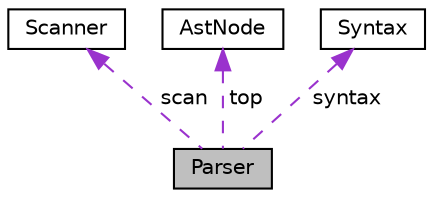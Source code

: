 digraph "Parser"
{
  edge [fontname="Helvetica",fontsize="10",labelfontname="Helvetica",labelfontsize="10"];
  node [fontname="Helvetica",fontsize="10",shape=record];
  Node1 [label="Parser",height=0.2,width=0.4,color="black", fillcolor="grey75", style="filled", fontcolor="black"];
  Node2 -> Node1 [dir="back",color="darkorchid3",fontsize="10",style="dashed",label=" scan" ,fontname="Helvetica"];
  Node2 [label="Scanner",height=0.2,width=0.4,color="black", fillcolor="white", style="filled",URL="$classScanner.html"];
  Node3 -> Node1 [dir="back",color="darkorchid3",fontsize="10",style="dashed",label=" top" ,fontname="Helvetica"];
  Node3 [label="AstNode",height=0.2,width=0.4,color="black", fillcolor="white", style="filled",URL="$classAstNode.html"];
  Node4 -> Node1 [dir="back",color="darkorchid3",fontsize="10",style="dashed",label=" syntax" ,fontname="Helvetica"];
  Node4 [label="Syntax",height=0.2,width=0.4,color="black", fillcolor="white", style="filled",URL="$classSyntax.html"];
}
